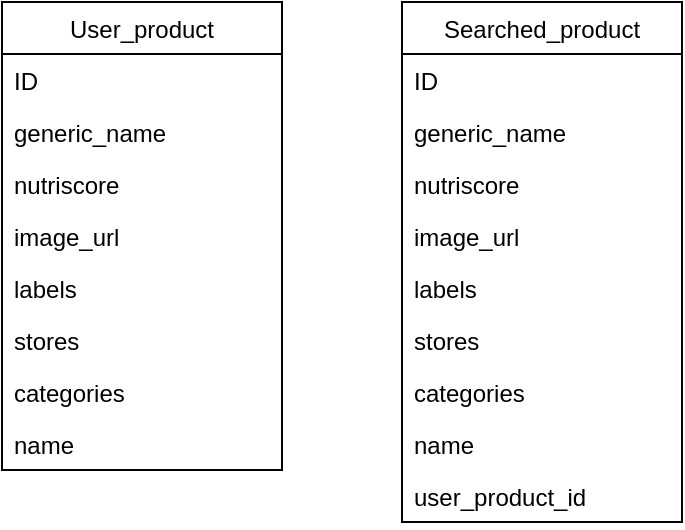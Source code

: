 <mxfile version="13.8.2" type="github">
  <diagram id="4RqX6v0KFSvWS2zC40wf" name="Page-1">
    <mxGraphModel dx="464" dy="651" grid="1" gridSize="10" guides="1" tooltips="1" connect="1" arrows="1" fold="1" page="1" pageScale="1" pageWidth="827" pageHeight="1169" math="0" shadow="0">
      <root>
        <mxCell id="0" />
        <mxCell id="1" parent="0" />
        <mxCell id="XAGY2Fw5QM9K_9-DwiEL-10" value="User_product" style="swimlane;fontStyle=0;childLayout=stackLayout;horizontal=1;startSize=26;fillColor=none;horizontalStack=0;resizeParent=1;resizeParentMax=0;resizeLast=0;collapsible=1;marginBottom=0;" vertex="1" parent="1">
          <mxGeometry x="110" y="180" width="140" height="234" as="geometry" />
        </mxCell>
        <mxCell id="XAGY2Fw5QM9K_9-DwiEL-11" value="ID" style="text;strokeColor=none;fillColor=none;align=left;verticalAlign=top;spacingLeft=4;spacingRight=4;overflow=hidden;rotatable=0;points=[[0,0.5],[1,0.5]];portConstraint=eastwest;" vertex="1" parent="XAGY2Fw5QM9K_9-DwiEL-10">
          <mxGeometry y="26" width="140" height="26" as="geometry" />
        </mxCell>
        <mxCell id="XAGY2Fw5QM9K_9-DwiEL-12" value="generic_name" style="text;strokeColor=none;fillColor=none;align=left;verticalAlign=top;spacingLeft=4;spacingRight=4;overflow=hidden;rotatable=0;points=[[0,0.5],[1,0.5]];portConstraint=eastwest;" vertex="1" parent="XAGY2Fw5QM9K_9-DwiEL-10">
          <mxGeometry y="52" width="140" height="26" as="geometry" />
        </mxCell>
        <mxCell id="XAGY2Fw5QM9K_9-DwiEL-13" value="nutriscore" style="text;strokeColor=none;fillColor=none;align=left;verticalAlign=top;spacingLeft=4;spacingRight=4;overflow=hidden;rotatable=0;points=[[0,0.5],[1,0.5]];portConstraint=eastwest;" vertex="1" parent="XAGY2Fw5QM9K_9-DwiEL-10">
          <mxGeometry y="78" width="140" height="26" as="geometry" />
        </mxCell>
        <mxCell id="XAGY2Fw5QM9K_9-DwiEL-15" value="image_url" style="text;strokeColor=none;fillColor=none;align=left;verticalAlign=top;spacingLeft=4;spacingRight=4;overflow=hidden;rotatable=0;points=[[0,0.5],[1,0.5]];portConstraint=eastwest;" vertex="1" parent="XAGY2Fw5QM9K_9-DwiEL-10">
          <mxGeometry y="104" width="140" height="26" as="geometry" />
        </mxCell>
        <mxCell id="XAGY2Fw5QM9K_9-DwiEL-16" value="labels" style="text;strokeColor=none;fillColor=none;align=left;verticalAlign=top;spacingLeft=4;spacingRight=4;overflow=hidden;rotatable=0;points=[[0,0.5],[1,0.5]];portConstraint=eastwest;" vertex="1" parent="XAGY2Fw5QM9K_9-DwiEL-10">
          <mxGeometry y="130" width="140" height="26" as="geometry" />
        </mxCell>
        <mxCell id="XAGY2Fw5QM9K_9-DwiEL-17" value="stores" style="text;strokeColor=none;fillColor=none;align=left;verticalAlign=top;spacingLeft=4;spacingRight=4;overflow=hidden;rotatable=0;points=[[0,0.5],[1,0.5]];portConstraint=eastwest;" vertex="1" parent="XAGY2Fw5QM9K_9-DwiEL-10">
          <mxGeometry y="156" width="140" height="26" as="geometry" />
        </mxCell>
        <mxCell id="XAGY2Fw5QM9K_9-DwiEL-18" value="categories" style="text;strokeColor=none;fillColor=none;align=left;verticalAlign=top;spacingLeft=4;spacingRight=4;overflow=hidden;rotatable=0;points=[[0,0.5],[1,0.5]];portConstraint=eastwest;" vertex="1" parent="XAGY2Fw5QM9K_9-DwiEL-10">
          <mxGeometry y="182" width="140" height="26" as="geometry" />
        </mxCell>
        <mxCell id="XAGY2Fw5QM9K_9-DwiEL-19" value="name" style="text;strokeColor=none;fillColor=none;align=left;verticalAlign=top;spacingLeft=4;spacingRight=4;overflow=hidden;rotatable=0;points=[[0,0.5],[1,0.5]];portConstraint=eastwest;" vertex="1" parent="XAGY2Fw5QM9K_9-DwiEL-10">
          <mxGeometry y="208" width="140" height="26" as="geometry" />
        </mxCell>
        <mxCell id="XAGY2Fw5QM9K_9-DwiEL-20" value="Searched_product" style="swimlane;fontStyle=0;childLayout=stackLayout;horizontal=1;startSize=26;fillColor=none;horizontalStack=0;resizeParent=1;resizeParentMax=0;resizeLast=0;collapsible=1;marginBottom=0;" vertex="1" parent="1">
          <mxGeometry x="310" y="180" width="140" height="260" as="geometry" />
        </mxCell>
        <mxCell id="XAGY2Fw5QM9K_9-DwiEL-21" value="ID" style="text;strokeColor=none;fillColor=none;align=left;verticalAlign=top;spacingLeft=4;spacingRight=4;overflow=hidden;rotatable=0;points=[[0,0.5],[1,0.5]];portConstraint=eastwest;" vertex="1" parent="XAGY2Fw5QM9K_9-DwiEL-20">
          <mxGeometry y="26" width="140" height="26" as="geometry" />
        </mxCell>
        <mxCell id="XAGY2Fw5QM9K_9-DwiEL-22" value="generic_name" style="text;strokeColor=none;fillColor=none;align=left;verticalAlign=top;spacingLeft=4;spacingRight=4;overflow=hidden;rotatable=0;points=[[0,0.5],[1,0.5]];portConstraint=eastwest;" vertex="1" parent="XAGY2Fw5QM9K_9-DwiEL-20">
          <mxGeometry y="52" width="140" height="26" as="geometry" />
        </mxCell>
        <mxCell id="XAGY2Fw5QM9K_9-DwiEL-23" value="nutriscore" style="text;strokeColor=none;fillColor=none;align=left;verticalAlign=top;spacingLeft=4;spacingRight=4;overflow=hidden;rotatable=0;points=[[0,0.5],[1,0.5]];portConstraint=eastwest;" vertex="1" parent="XAGY2Fw5QM9K_9-DwiEL-20">
          <mxGeometry y="78" width="140" height="26" as="geometry" />
        </mxCell>
        <mxCell id="XAGY2Fw5QM9K_9-DwiEL-24" value="image_url" style="text;strokeColor=none;fillColor=none;align=left;verticalAlign=top;spacingLeft=4;spacingRight=4;overflow=hidden;rotatable=0;points=[[0,0.5],[1,0.5]];portConstraint=eastwest;" vertex="1" parent="XAGY2Fw5QM9K_9-DwiEL-20">
          <mxGeometry y="104" width="140" height="26" as="geometry" />
        </mxCell>
        <mxCell id="XAGY2Fw5QM9K_9-DwiEL-25" value="labels" style="text;strokeColor=none;fillColor=none;align=left;verticalAlign=top;spacingLeft=4;spacingRight=4;overflow=hidden;rotatable=0;points=[[0,0.5],[1,0.5]];portConstraint=eastwest;" vertex="1" parent="XAGY2Fw5QM9K_9-DwiEL-20">
          <mxGeometry y="130" width="140" height="26" as="geometry" />
        </mxCell>
        <mxCell id="XAGY2Fw5QM9K_9-DwiEL-26" value="stores" style="text;strokeColor=none;fillColor=none;align=left;verticalAlign=top;spacingLeft=4;spacingRight=4;overflow=hidden;rotatable=0;points=[[0,0.5],[1,0.5]];portConstraint=eastwest;" vertex="1" parent="XAGY2Fw5QM9K_9-DwiEL-20">
          <mxGeometry y="156" width="140" height="26" as="geometry" />
        </mxCell>
        <mxCell id="XAGY2Fw5QM9K_9-DwiEL-27" value="categories" style="text;strokeColor=none;fillColor=none;align=left;verticalAlign=top;spacingLeft=4;spacingRight=4;overflow=hidden;rotatable=0;points=[[0,0.5],[1,0.5]];portConstraint=eastwest;" vertex="1" parent="XAGY2Fw5QM9K_9-DwiEL-20">
          <mxGeometry y="182" width="140" height="26" as="geometry" />
        </mxCell>
        <mxCell id="XAGY2Fw5QM9K_9-DwiEL-28" value="name" style="text;strokeColor=none;fillColor=none;align=left;verticalAlign=top;spacingLeft=4;spacingRight=4;overflow=hidden;rotatable=0;points=[[0,0.5],[1,0.5]];portConstraint=eastwest;" vertex="1" parent="XAGY2Fw5QM9K_9-DwiEL-20">
          <mxGeometry y="208" width="140" height="26" as="geometry" />
        </mxCell>
        <mxCell id="XAGY2Fw5QM9K_9-DwiEL-29" value="user_product_id" style="text;strokeColor=none;fillColor=none;align=left;verticalAlign=top;spacingLeft=4;spacingRight=4;overflow=hidden;rotatable=0;points=[[0,0.5],[1,0.5]];portConstraint=eastwest;" vertex="1" parent="XAGY2Fw5QM9K_9-DwiEL-20">
          <mxGeometry y="234" width="140" height="26" as="geometry" />
        </mxCell>
      </root>
    </mxGraphModel>
  </diagram>
</mxfile>
